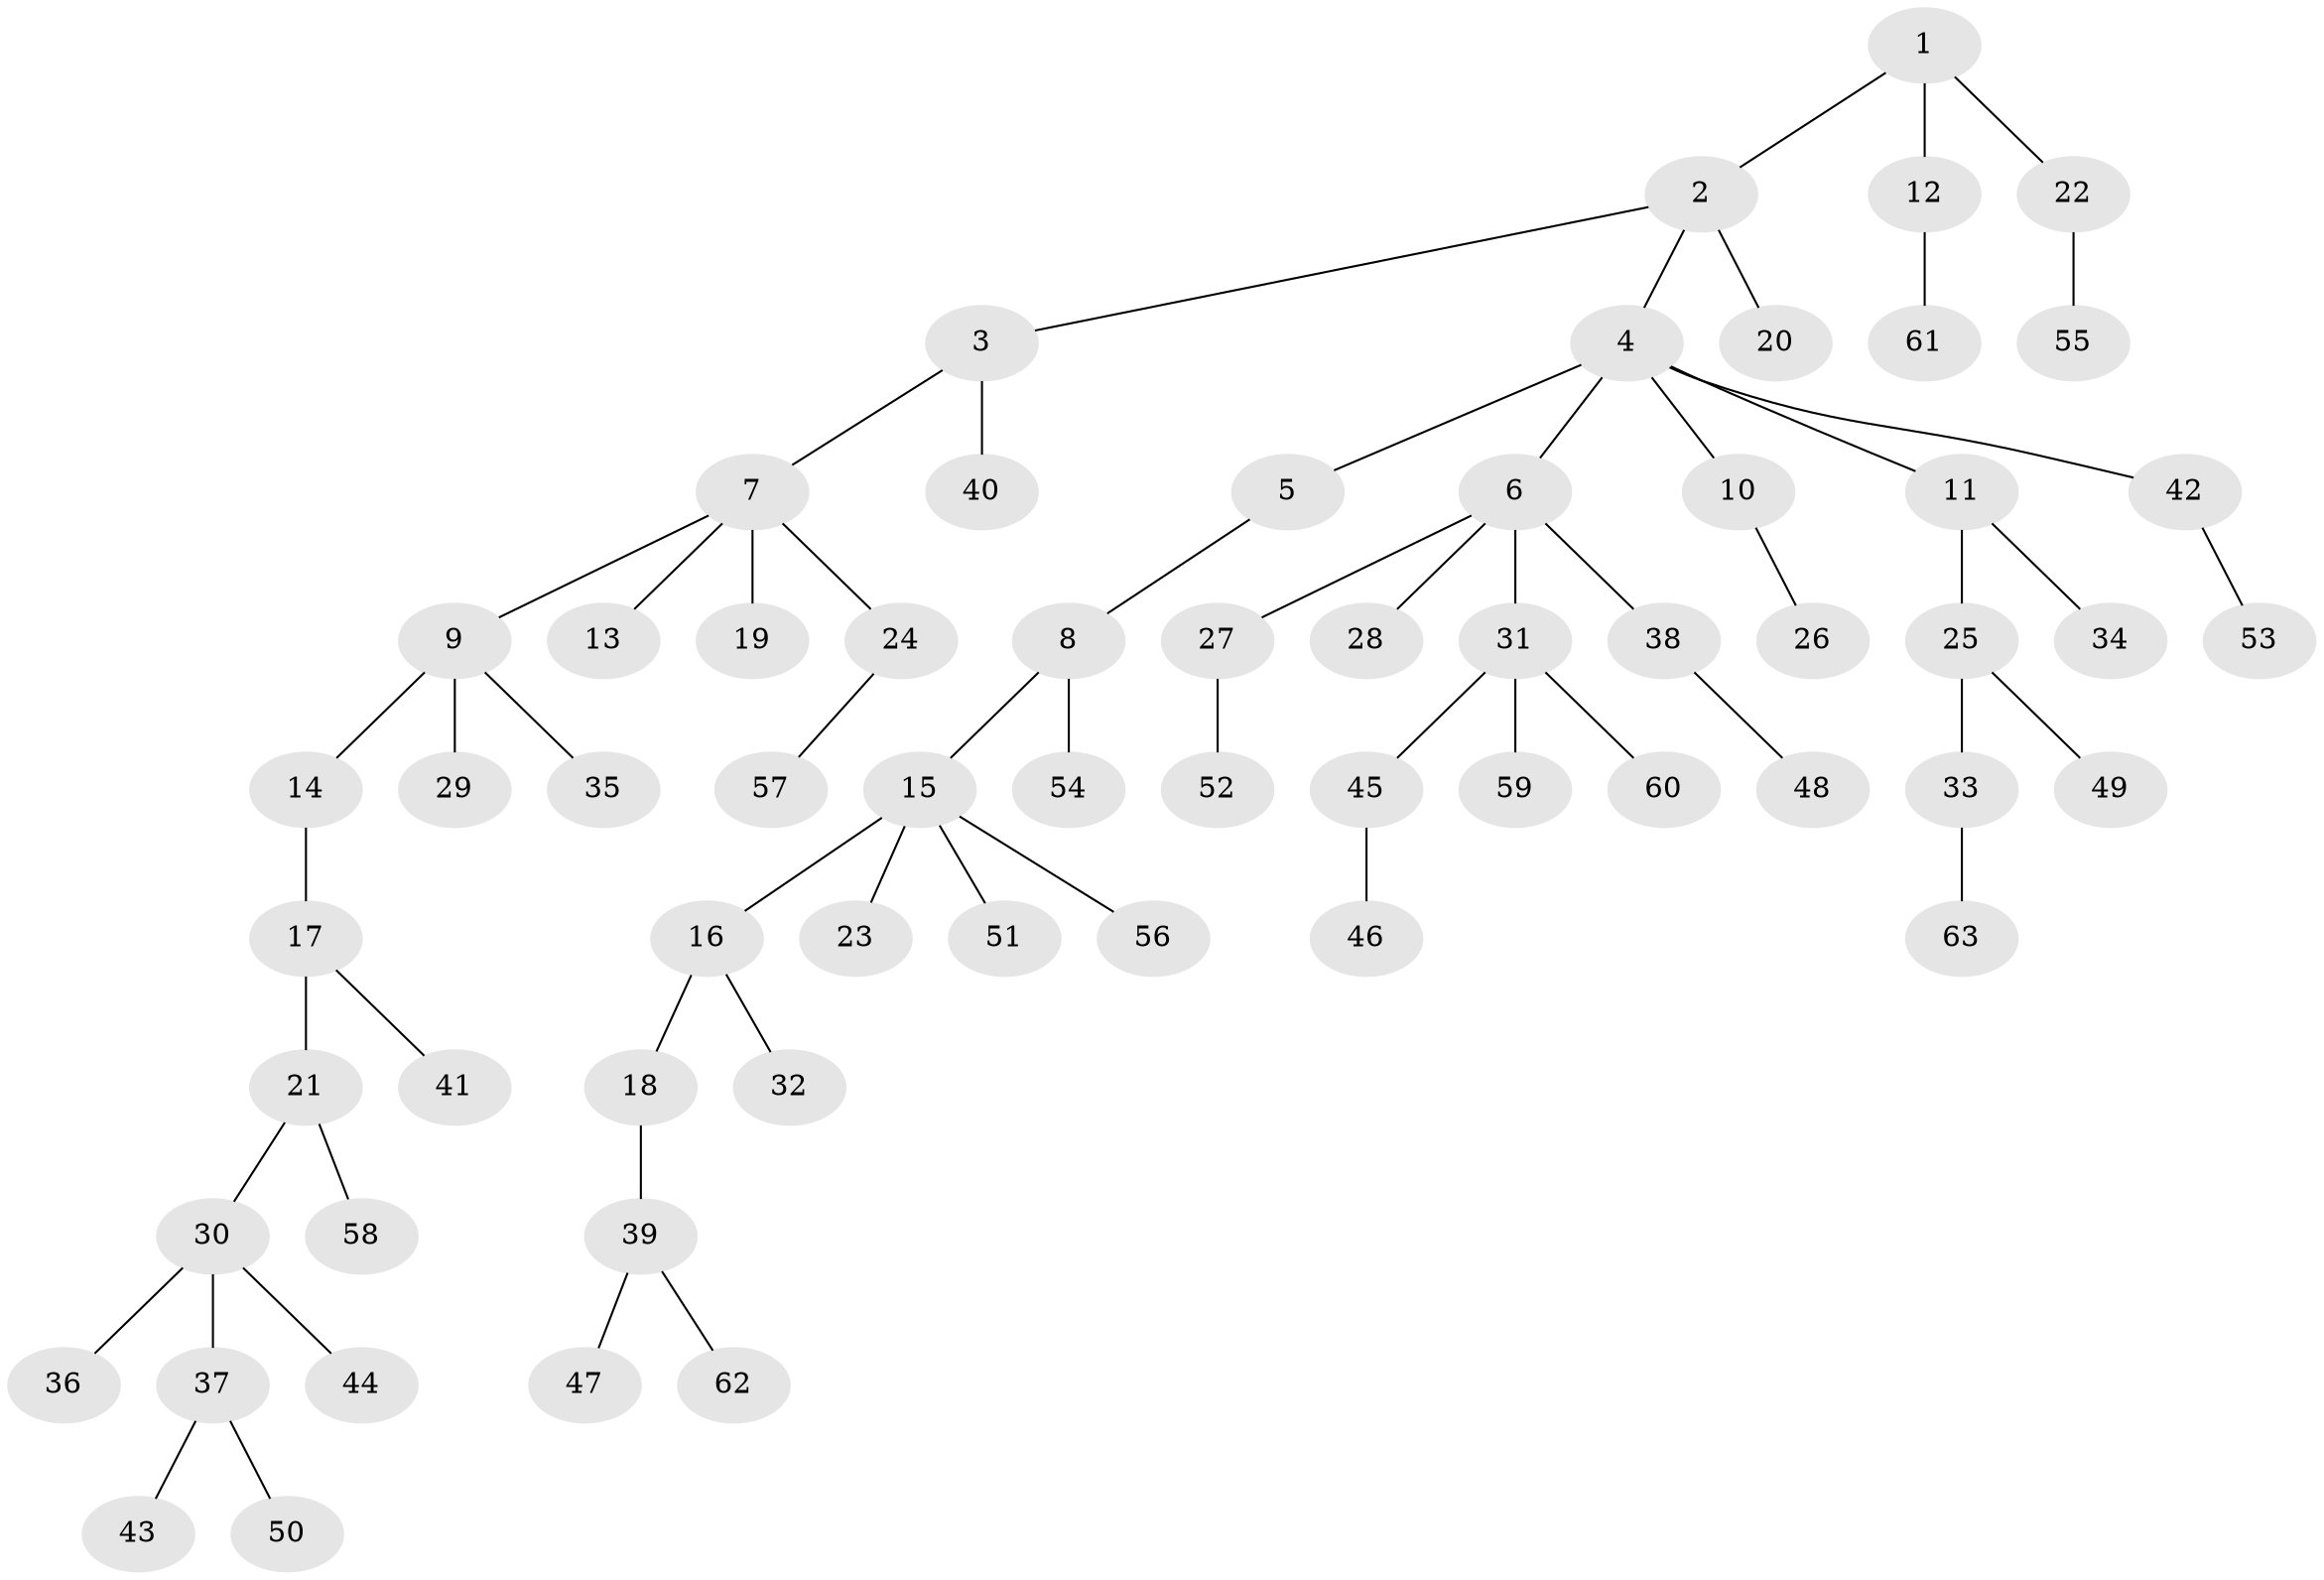// coarse degree distribution, {3: 0.16666666666666666, 2: 0.14285714285714285, 6: 0.047619047619047616, 5: 0.023809523809523808, 7: 0.023809523809523808, 1: 0.5952380952380952}
// Generated by graph-tools (version 1.1) at 2025/42/03/06/25 10:42:03]
// undirected, 63 vertices, 62 edges
graph export_dot {
graph [start="1"]
  node [color=gray90,style=filled];
  1;
  2;
  3;
  4;
  5;
  6;
  7;
  8;
  9;
  10;
  11;
  12;
  13;
  14;
  15;
  16;
  17;
  18;
  19;
  20;
  21;
  22;
  23;
  24;
  25;
  26;
  27;
  28;
  29;
  30;
  31;
  32;
  33;
  34;
  35;
  36;
  37;
  38;
  39;
  40;
  41;
  42;
  43;
  44;
  45;
  46;
  47;
  48;
  49;
  50;
  51;
  52;
  53;
  54;
  55;
  56;
  57;
  58;
  59;
  60;
  61;
  62;
  63;
  1 -- 2;
  1 -- 12;
  1 -- 22;
  2 -- 3;
  2 -- 4;
  2 -- 20;
  3 -- 7;
  3 -- 40;
  4 -- 5;
  4 -- 6;
  4 -- 10;
  4 -- 11;
  4 -- 42;
  5 -- 8;
  6 -- 27;
  6 -- 28;
  6 -- 31;
  6 -- 38;
  7 -- 9;
  7 -- 13;
  7 -- 19;
  7 -- 24;
  8 -- 15;
  8 -- 54;
  9 -- 14;
  9 -- 29;
  9 -- 35;
  10 -- 26;
  11 -- 25;
  11 -- 34;
  12 -- 61;
  14 -- 17;
  15 -- 16;
  15 -- 23;
  15 -- 51;
  15 -- 56;
  16 -- 18;
  16 -- 32;
  17 -- 21;
  17 -- 41;
  18 -- 39;
  21 -- 30;
  21 -- 58;
  22 -- 55;
  24 -- 57;
  25 -- 33;
  25 -- 49;
  27 -- 52;
  30 -- 36;
  30 -- 37;
  30 -- 44;
  31 -- 45;
  31 -- 59;
  31 -- 60;
  33 -- 63;
  37 -- 43;
  37 -- 50;
  38 -- 48;
  39 -- 47;
  39 -- 62;
  42 -- 53;
  45 -- 46;
}
